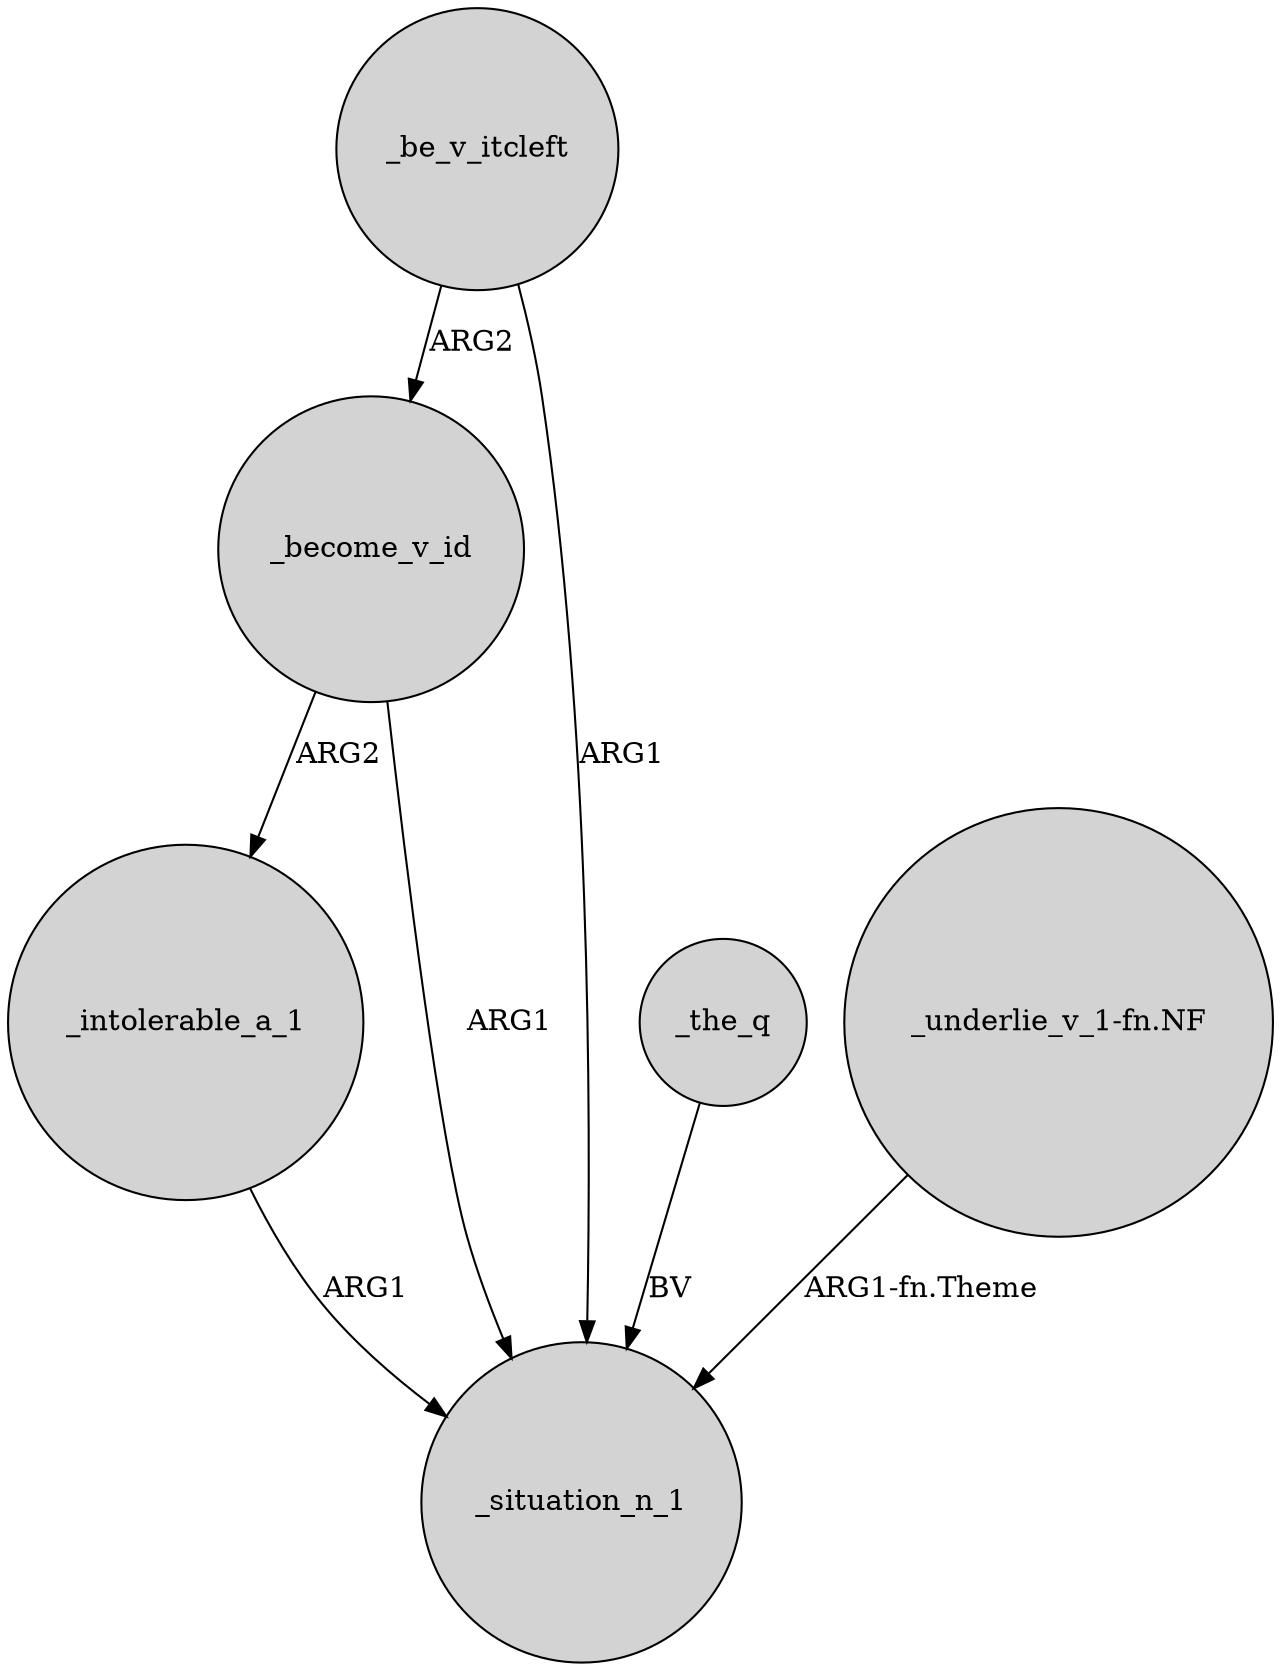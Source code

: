 digraph {
	node [shape=circle style=filled]
	_be_v_itcleft -> _become_v_id [label=ARG2]
	_become_v_id -> _intolerable_a_1 [label=ARG2]
	_be_v_itcleft -> _situation_n_1 [label=ARG1]
	_the_q -> _situation_n_1 [label=BV]
	"_underlie_v_1-fn.NF" -> _situation_n_1 [label="ARG1-fn.Theme"]
	_intolerable_a_1 -> _situation_n_1 [label=ARG1]
	_become_v_id -> _situation_n_1 [label=ARG1]
}
